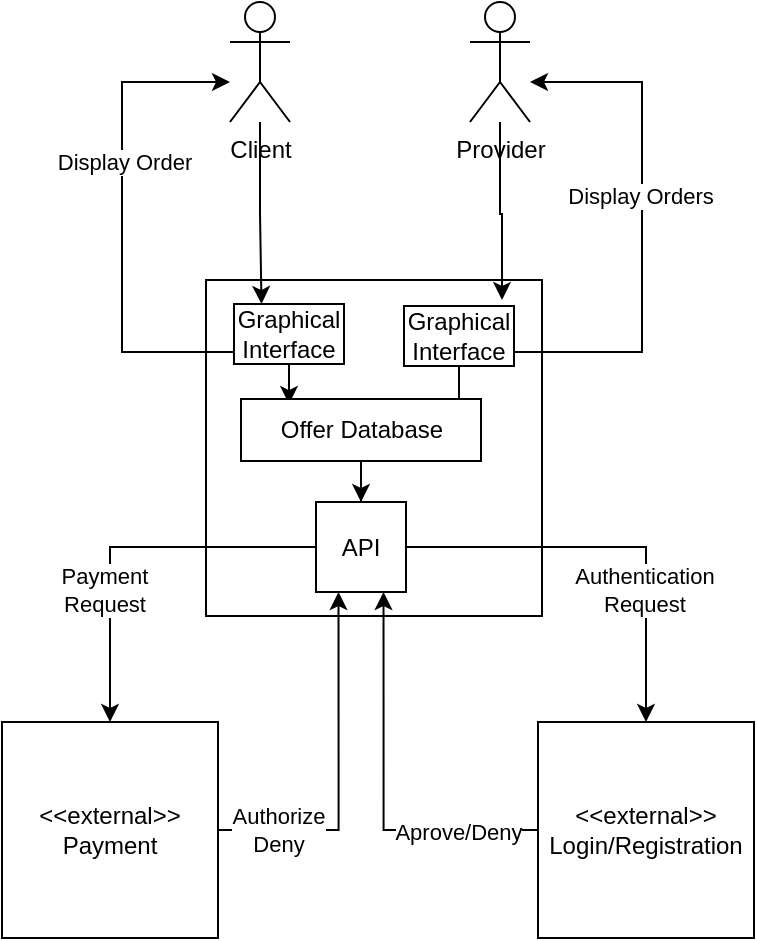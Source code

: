 <mxfile version="19.0.2" type="github"><diagram id="sEQqUNNo2czjuSJTAVwh" name="Page-1"><mxGraphModel dx="526" dy="518" grid="1" gridSize="10" guides="1" tooltips="1" connect="1" arrows="1" fold="1" page="1" pageScale="1" pageWidth="827" pageHeight="1169" math="0" shadow="0"><root><mxCell id="0"/><mxCell id="1" parent="0"/><mxCell id="0XRb7Jwyh2wc5KVwc6p0-2" value="Provider" style="shape=umlActor;verticalLabelPosition=bottom;verticalAlign=top;html=1;outlineConnect=0;" parent="1" vertex="1"><mxGeometry x="364" y="140" width="30" height="60" as="geometry"/></mxCell><mxCell id="0XRb7Jwyh2wc5KVwc6p0-8" value="&lt;div align=&quot;center&quot;&gt;&amp;lt;&amp;lt;app&amp;gt;&amp;gt;&lt;/div&gt;" style="whiteSpace=wrap;html=1;aspect=fixed;align=center;" parent="1" vertex="1"><mxGeometry x="232" y="279" width="168" height="168" as="geometry"/></mxCell><mxCell id="5KqHmV9YIozL0LBUB5xf-10" style="edgeStyle=orthogonalEdgeStyle;rounded=0;orthogonalLoop=1;jettySize=auto;html=1;entryX=0.25;entryY=0;entryDx=0;entryDy=0;" edge="1" parent="1" source="0XRb7Jwyh2wc5KVwc6p0-7" target="5KqHmV9YIozL0LBUB5xf-7"><mxGeometry relative="1" as="geometry"/></mxCell><mxCell id="0XRb7Jwyh2wc5KVwc6p0-7" value="Client" style="shape=umlActor;verticalLabelPosition=bottom;verticalAlign=top;html=1;outlineConnect=0;" parent="1" vertex="1"><mxGeometry x="244" y="140" width="30" height="60" as="geometry"/></mxCell><mxCell id="5KqHmV9YIozL0LBUB5xf-22" style="edgeStyle=orthogonalEdgeStyle;rounded=0;orthogonalLoop=1;jettySize=auto;html=1;entryX=0.75;entryY=1;entryDx=0;entryDy=0;" edge="1" parent="1" source="0XRb7Jwyh2wc5KVwc6p0-10" target="5KqHmV9YIozL0LBUB5xf-1"><mxGeometry relative="1" as="geometry"/></mxCell><mxCell id="5KqHmV9YIozL0LBUB5xf-24" value="Aprove/Deny" style="edgeLabel;html=1;align=center;verticalAlign=middle;resizable=0;points=[];" vertex="1" connectable="0" parent="5KqHmV9YIozL0LBUB5xf-22"><mxGeometry x="-0.46" y="1" relative="1" as="geometry"><mxPoint x="13" as="offset"/></mxGeometry></mxCell><mxCell id="0XRb7Jwyh2wc5KVwc6p0-10" value="&lt;div align=&quot;center&quot;&gt;&amp;lt;&amp;lt;external&amp;gt;&amp;gt;&lt;/div&gt;&lt;div align=&quot;center&quot;&gt;Login/Registration&lt;br&gt;&lt;/div&gt;" style="whiteSpace=wrap;html=1;aspect=fixed;align=center;" parent="1" vertex="1"><mxGeometry x="398" y="500" width="108" height="108" as="geometry"/></mxCell><mxCell id="5KqHmV9YIozL0LBUB5xf-23" style="edgeStyle=orthogonalEdgeStyle;rounded=0;orthogonalLoop=1;jettySize=auto;html=1;entryX=0.25;entryY=1;entryDx=0;entryDy=0;" edge="1" parent="1" source="0XRb7Jwyh2wc5KVwc6p0-11" target="5KqHmV9YIozL0LBUB5xf-1"><mxGeometry relative="1" as="geometry"/></mxCell><mxCell id="5KqHmV9YIozL0LBUB5xf-25" value="&lt;div&gt;Authorize&lt;/div&gt;&lt;div&gt;Deny&lt;br&gt;&lt;/div&gt;" style="edgeLabel;html=1;align=center;verticalAlign=middle;resizable=0;points=[];" vertex="1" connectable="0" parent="5KqHmV9YIozL0LBUB5xf-23"><mxGeometry x="-0.498" relative="1" as="geometry"><mxPoint x="-15" as="offset"/></mxGeometry></mxCell><mxCell id="0XRb7Jwyh2wc5KVwc6p0-11" value="&lt;div align=&quot;center&quot;&gt;&amp;lt;&amp;lt;external&amp;gt;&amp;gt;&lt;/div&gt;&lt;div align=&quot;center&quot;&gt;Payment&lt;br&gt;&lt;/div&gt;" style="whiteSpace=wrap;html=1;aspect=fixed;align=center;" parent="1" vertex="1"><mxGeometry x="130" y="500" width="108" height="108" as="geometry"/></mxCell><mxCell id="5KqHmV9YIozL0LBUB5xf-2" style="edgeStyle=orthogonalEdgeStyle;rounded=0;orthogonalLoop=1;jettySize=auto;html=1;entryX=0.5;entryY=0;entryDx=0;entryDy=0;" edge="1" parent="1" source="5KqHmV9YIozL0LBUB5xf-1" target="0XRb7Jwyh2wc5KVwc6p0-11"><mxGeometry relative="1" as="geometry"/></mxCell><mxCell id="5KqHmV9YIozL0LBUB5xf-20" value="&lt;div&gt;Payment&lt;/div&gt;&lt;div&gt;Request&lt;br&gt;&lt;/div&gt;" style="edgeLabel;html=1;align=center;verticalAlign=middle;resizable=0;points=[];" vertex="1" connectable="0" parent="5KqHmV9YIozL0LBUB5xf-2"><mxGeometry x="0.307" y="-3" relative="1" as="geometry"><mxPoint as="offset"/></mxGeometry></mxCell><mxCell id="5KqHmV9YIozL0LBUB5xf-3" style="edgeStyle=orthogonalEdgeStyle;rounded=0;orthogonalLoop=1;jettySize=auto;html=1;entryX=0.5;entryY=0;entryDx=0;entryDy=0;" edge="1" parent="1" source="5KqHmV9YIozL0LBUB5xf-1" target="0XRb7Jwyh2wc5KVwc6p0-10"><mxGeometry relative="1" as="geometry"/></mxCell><mxCell id="5KqHmV9YIozL0LBUB5xf-19" value="&lt;div&gt;Authentication&lt;/div&gt;&lt;div&gt;Request&lt;/div&gt;" style="edgeLabel;html=1;align=center;verticalAlign=middle;resizable=0;points=[];" vertex="1" connectable="0" parent="5KqHmV9YIozL0LBUB5xf-3"><mxGeometry x="0.354" y="-1" relative="1" as="geometry"><mxPoint y="1" as="offset"/></mxGeometry></mxCell><mxCell id="5KqHmV9YIozL0LBUB5xf-1" value="API" style="whiteSpace=wrap;html=1;aspect=fixed;align=center;" vertex="1" parent="1"><mxGeometry x="287" y="390" width="45" height="45" as="geometry"/></mxCell><mxCell id="5KqHmV9YIozL0LBUB5xf-14" style="edgeStyle=orthogonalEdgeStyle;rounded=0;orthogonalLoop=1;jettySize=auto;html=1;" edge="1" parent="1" source="5KqHmV9YIozL0LBUB5xf-7" target="0XRb7Jwyh2wc5KVwc6p0-7"><mxGeometry relative="1" as="geometry"><Array as="points"><mxPoint x="190" y="315"/><mxPoint x="190" y="180"/></Array></mxGeometry></mxCell><mxCell id="5KqHmV9YIozL0LBUB5xf-15" value="Display Order" style="edgeLabel;html=1;align=center;verticalAlign=middle;resizable=0;points=[];" vertex="1" connectable="0" parent="5KqHmV9YIozL0LBUB5xf-14"><mxGeometry x="0.238" y="-1" relative="1" as="geometry"><mxPoint as="offset"/></mxGeometry></mxCell><mxCell id="5KqHmV9YIozL0LBUB5xf-28" style="edgeStyle=orthogonalEdgeStyle;rounded=0;orthogonalLoop=1;jettySize=auto;html=1;entryX=0.2;entryY=0.081;entryDx=0;entryDy=0;entryPerimeter=0;" edge="1" parent="1" source="5KqHmV9YIozL0LBUB5xf-7" target="5KqHmV9YIozL0LBUB5xf-27"><mxGeometry relative="1" as="geometry"/></mxCell><mxCell id="5KqHmV9YIozL0LBUB5xf-7" value="Graphical Interface" style="rounded=0;whiteSpace=wrap;html=1;" vertex="1" parent="1"><mxGeometry x="246" y="291" width="55" height="30" as="geometry"/></mxCell><mxCell id="5KqHmV9YIozL0LBUB5xf-12" style="edgeStyle=orthogonalEdgeStyle;rounded=0;orthogonalLoop=1;jettySize=auto;html=1;" edge="1" parent="1" source="5KqHmV9YIozL0LBUB5xf-8" target="0XRb7Jwyh2wc5KVwc6p0-2"><mxGeometry relative="1" as="geometry"><mxPoint x="500" y="180" as="targetPoint"/><Array as="points"><mxPoint x="450" y="315"/><mxPoint x="450" y="180"/></Array></mxGeometry></mxCell><mxCell id="5KqHmV9YIozL0LBUB5xf-13" value="Display Orders" style="edgeLabel;html=1;align=center;verticalAlign=middle;resizable=0;points=[];" vertex="1" connectable="0" parent="5KqHmV9YIozL0LBUB5xf-12"><mxGeometry x="0.117" y="1" relative="1" as="geometry"><mxPoint as="offset"/></mxGeometry></mxCell><mxCell id="5KqHmV9YIozL0LBUB5xf-29" style="edgeStyle=orthogonalEdgeStyle;rounded=0;orthogonalLoop=1;jettySize=auto;html=1;entryX=0.911;entryY=0.023;entryDx=0;entryDy=0;entryPerimeter=0;" edge="1" parent="1" source="5KqHmV9YIozL0LBUB5xf-8" target="5KqHmV9YIozL0LBUB5xf-27"><mxGeometry relative="1" as="geometry"/></mxCell><mxCell id="5KqHmV9YIozL0LBUB5xf-8" value="Graphical Interface" style="rounded=0;whiteSpace=wrap;html=1;" vertex="1" parent="1"><mxGeometry x="331" y="292" width="55" height="30" as="geometry"/></mxCell><mxCell id="5KqHmV9YIozL0LBUB5xf-11" style="edgeStyle=orthogonalEdgeStyle;rounded=0;orthogonalLoop=1;jettySize=auto;html=1;entryX=0.891;entryY=-0.1;entryDx=0;entryDy=0;entryPerimeter=0;" edge="1" parent="1" source="0XRb7Jwyh2wc5KVwc6p0-2" target="5KqHmV9YIozL0LBUB5xf-8"><mxGeometry relative="1" as="geometry"/></mxCell><mxCell id="5KqHmV9YIozL0LBUB5xf-30" style="edgeStyle=orthogonalEdgeStyle;rounded=0;orthogonalLoop=1;jettySize=auto;html=1;entryX=0.5;entryY=0;entryDx=0;entryDy=0;" edge="1" parent="1" source="5KqHmV9YIozL0LBUB5xf-27" target="5KqHmV9YIozL0LBUB5xf-1"><mxGeometry relative="1" as="geometry"/></mxCell><mxCell id="5KqHmV9YIozL0LBUB5xf-27" value="Offer Database" style="rounded=0;whiteSpace=wrap;html=1;" vertex="1" parent="1"><mxGeometry x="249.5" y="338.5" width="120" height="31" as="geometry"/></mxCell></root></mxGraphModel></diagram></mxfile>